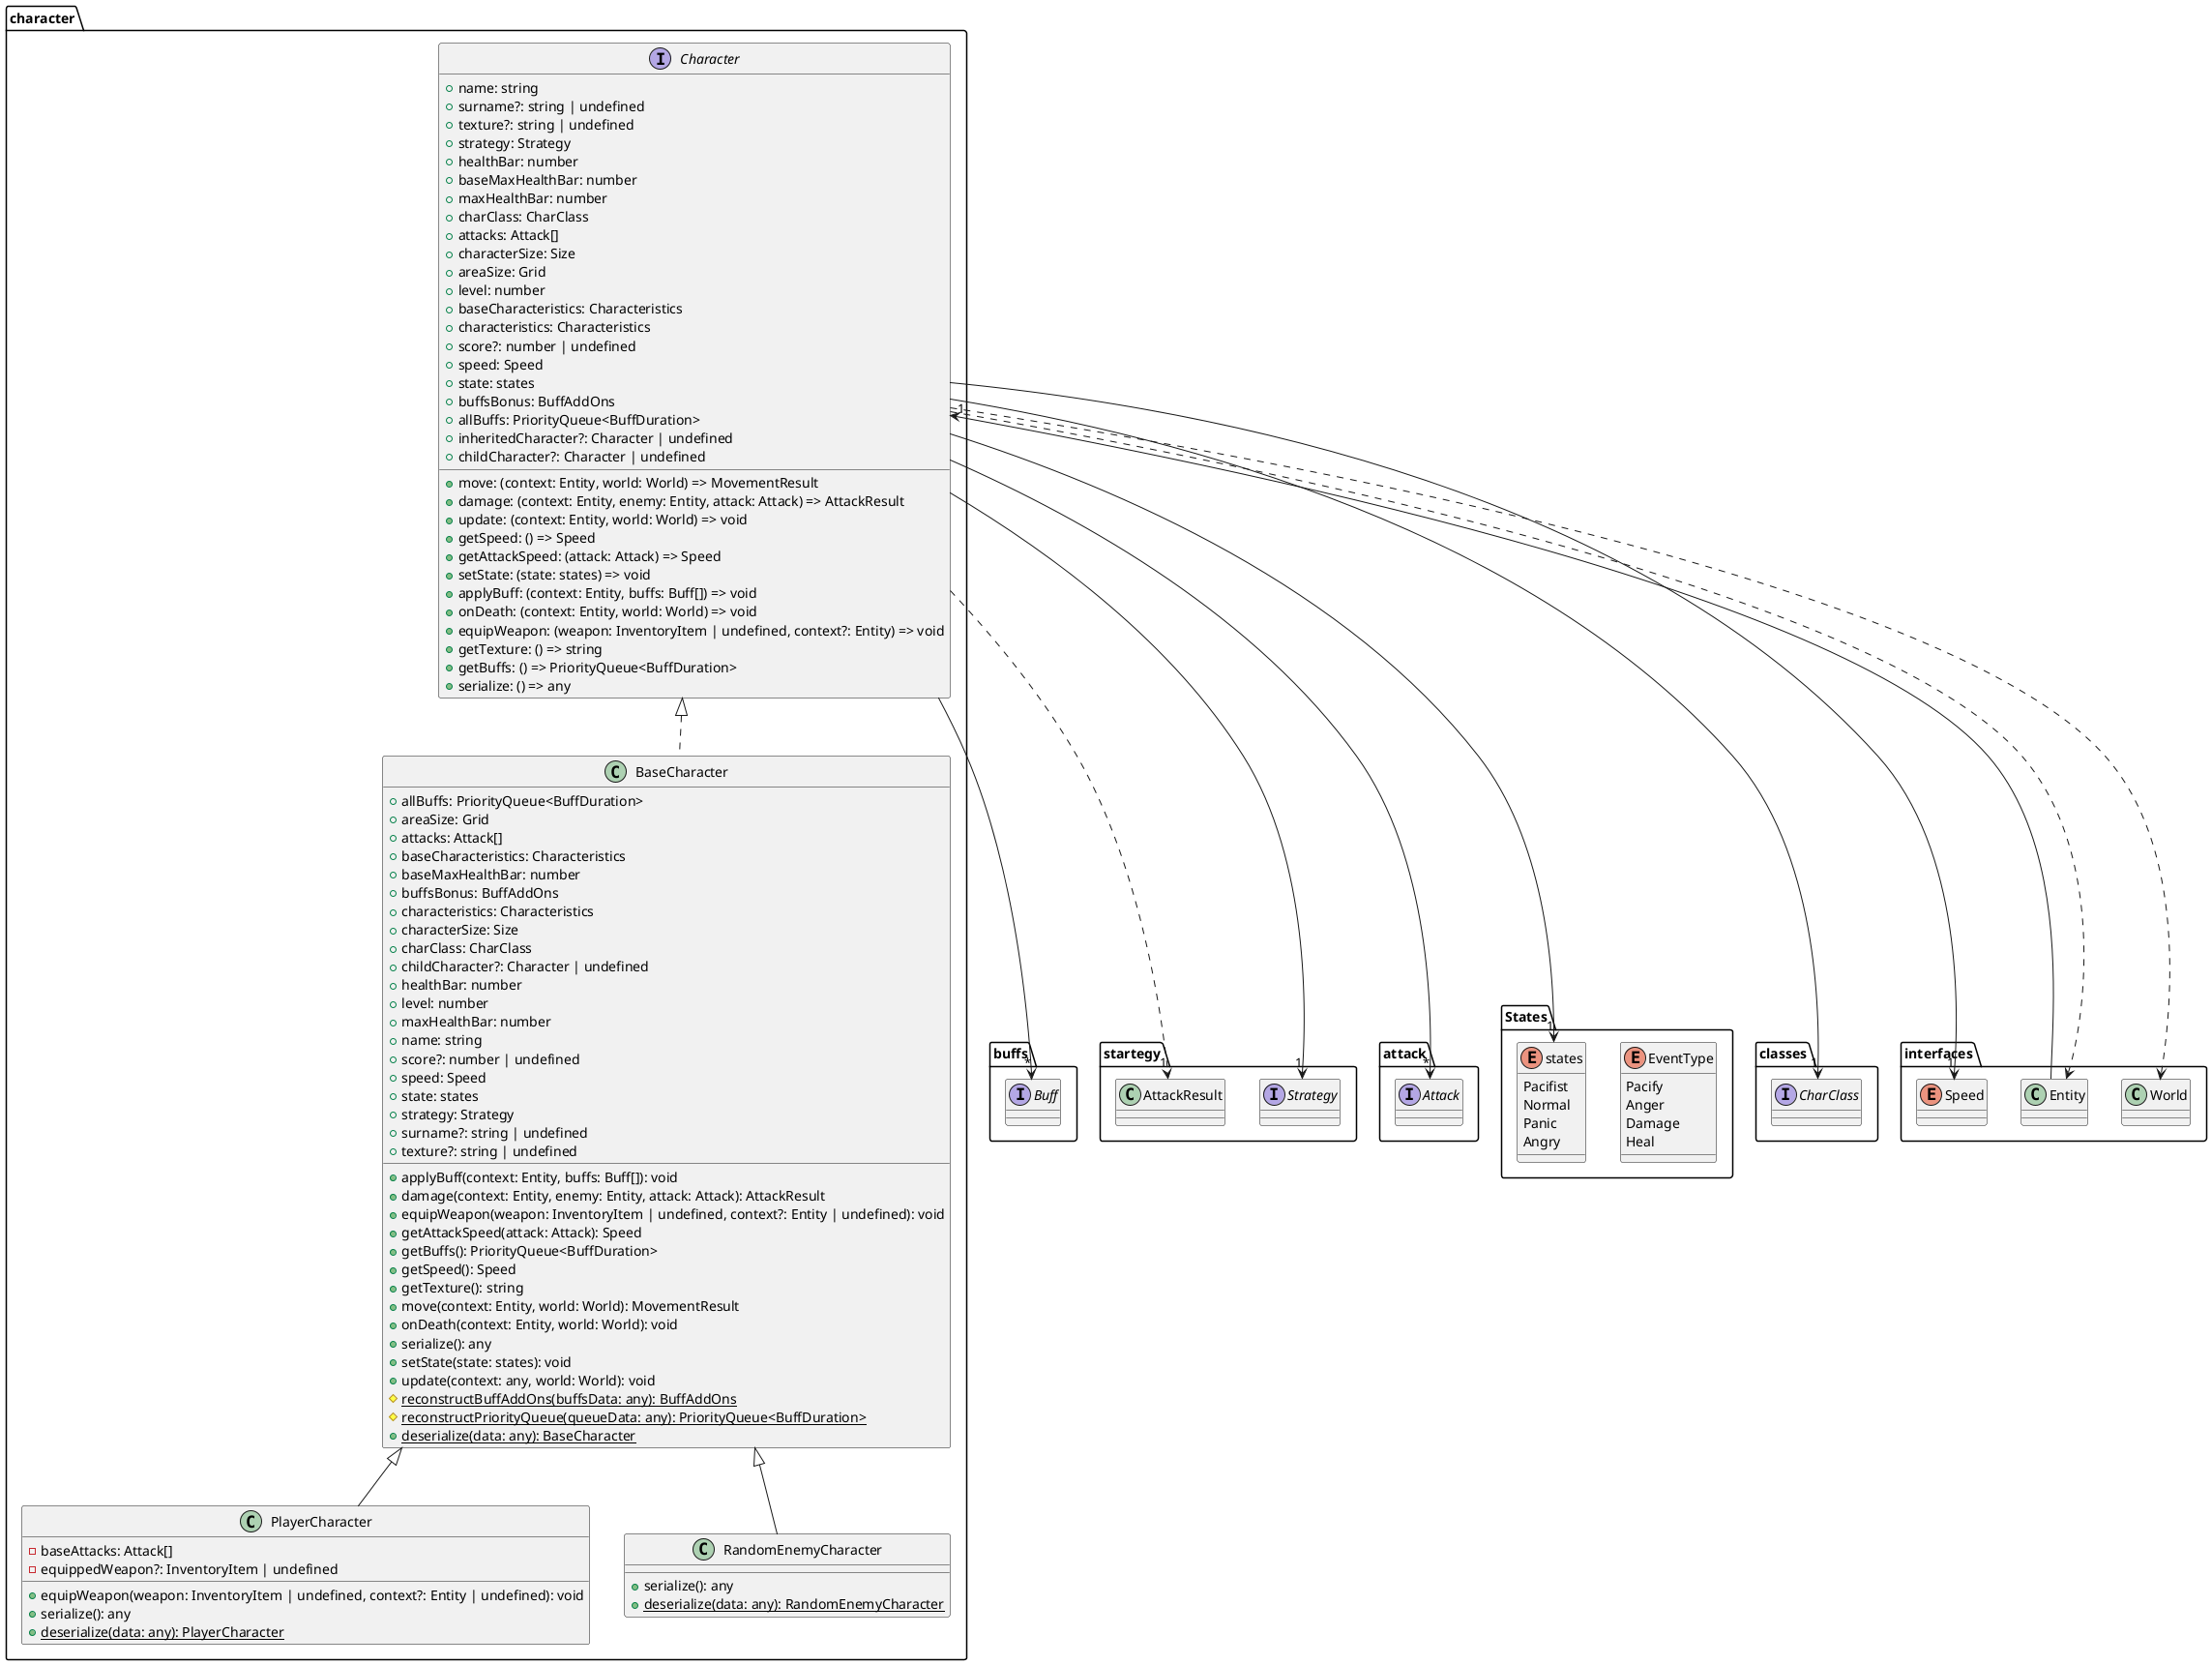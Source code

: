 @startuml
package "character" {
    interface Character {
        +name: string
        +surname?: string | undefined
        +texture?: string | undefined
        +strategy: Strategy
        +healthBar: number
        +baseMaxHealthBar: number
        +maxHealthBar: number
        +charClass: CharClass
        +attacks: Attack[]
        +characterSize: Size
        +areaSize: Grid
        +level: number
        +baseCharacteristics: Characteristics
        +characteristics: Characteristics
        +score?: number | undefined
        +speed: Speed
        +state: states
        +buffsBonus: BuffAddOns
        +allBuffs: PriorityQueue<BuffDuration>
        +inheritedCharacter?: Character | undefined
        +childCharacter?: Character | undefined
        +move: (context: Entity, world: World) => MovementResult
        +damage: (context: Entity, enemy: Entity, attack: Attack) => AttackResult
        +update: (context: Entity, world: World) => void
        +getSpeed: () => Speed
        +getAttackSpeed: (attack: Attack) => Speed
        +setState: (state: states) => void
        +applyBuff: (context: Entity, buffs: Buff[]) => void
        +onDeath: (context: Entity, world: World) => void
        +equipWeapon: (weapon: InventoryItem | undefined, context?: Entity) => void
        +getTexture: () => string
        +getBuffs: () => PriorityQueue<BuffDuration>
        +serialize: () => any
    }
    class BaseCharacter implements Character {
        +allBuffs: PriorityQueue<BuffDuration>
        +areaSize: Grid
        +attacks: Attack[]
        +baseCharacteristics: Characteristics
        +baseMaxHealthBar: number
        +buffsBonus: BuffAddOns
        +characteristics: Characteristics
        +characterSize: Size
        +charClass: CharClass
        +childCharacter?: Character | undefined
        +healthBar: number
        +level: number
        +maxHealthBar: number
        +name: string
        +score?: number | undefined
        +speed: Speed
        +state: states
        +strategy: Strategy
        +surname?: string | undefined
        +texture?: string | undefined
        +applyBuff(context: Entity, buffs: Buff[]): void
        +damage(context: Entity, enemy: Entity, attack: Attack): AttackResult
        +equipWeapon(weapon: InventoryItem | undefined, context?: Entity | undefined): void
        +getAttackSpeed(attack: Attack): Speed
        +getBuffs(): PriorityQueue<BuffDuration>
        +getSpeed(): Speed
        +getTexture(): string
        +move(context: Entity, world: World): MovementResult
        +onDeath(context: Entity, world: World): void
        +serialize(): any
        +setState(state: states): void
        +update(context: any, world: World): void
        #{static} reconstructBuffAddOns(buffsData: any): BuffAddOns
        #{static} reconstructPriorityQueue(queueData: any): PriorityQueue<BuffDuration>
        +{static} deserialize(data: any): BaseCharacter
    }
    class PlayerCharacter extends BaseCharacter {
        -baseAttacks: Attack[]
        -equippedWeapon?: InventoryItem | undefined
        +equipWeapon(weapon: InventoryItem | undefined, context?: Entity | undefined): void
        +serialize(): any
        +{static} deserialize(data: any): PlayerCharacter
    }
    class RandomEnemyCharacter extends BaseCharacter {
        +serialize(): any
        +{static} deserialize(data: any): RandomEnemyCharacter
    }
}
package "buffs" {
    ' enum TargetType
    ' enum StatType
    ' enum ModifierType
    ' interface Bonus
    ' interface Effect
    interface Buff
}
package "startegy" {
    interface Strategy
    class AttackResult
}
package "attack" {
    interface Attack
}
package "States" {
    enum EventType {
        Pacify
        Anger
        Damage
        Heal
    }
    enum states {
        Pacifist
        Normal
        Panic
        Angry
    }
}
package "classes" {
    interface CharClass
}

package "interfaces" {
    class World
    class Entity
    enum Speed
}

Character --> "1" Strategy
Character --> "1" CharClass
Character --> "*" Attack
Character ..> "1" AttackResult
Character --> "*" Buff
Character --> "1" states
Character --> "1" Speed
Character ..> World
Character ..> Entity
Entity --> "1" Character
@enduml
